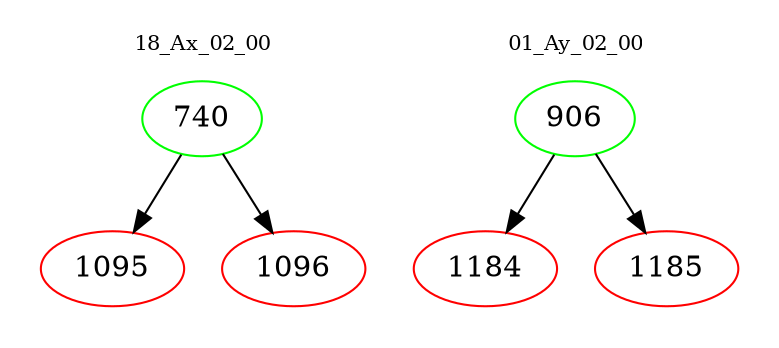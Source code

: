 digraph{
subgraph cluster_0 {
color = white
label = "18_Ax_02_00";
fontsize=10;
T0_740 [label="740", color="green"]
T0_740 -> T0_1095 [color="black"]
T0_1095 [label="1095", color="red"]
T0_740 -> T0_1096 [color="black"]
T0_1096 [label="1096", color="red"]
}
subgraph cluster_1 {
color = white
label = "01_Ay_02_00";
fontsize=10;
T1_906 [label="906", color="green"]
T1_906 -> T1_1184 [color="black"]
T1_1184 [label="1184", color="red"]
T1_906 -> T1_1185 [color="black"]
T1_1185 [label="1185", color="red"]
}
}
